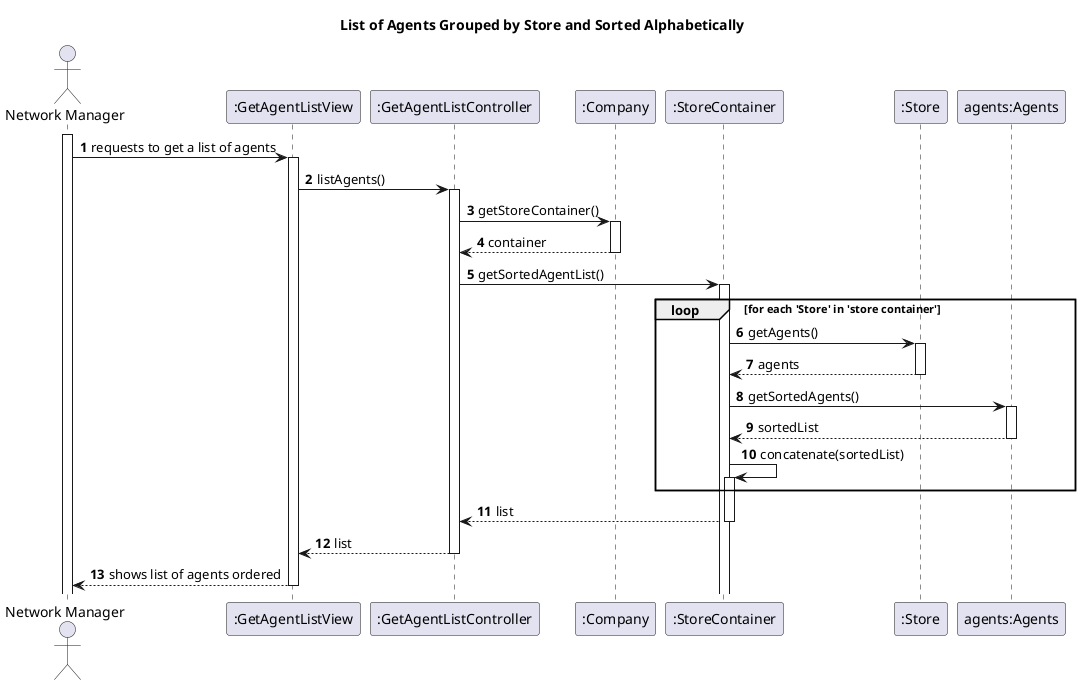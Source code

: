 @startuml
title List of Agents Grouped by Store and Sorted Alphabetically

autoactivate on
autonumber

actor "Network Manager" as User
participant ":GetAgentListView" as View
participant ":GetAgentListController" as Controller
participant ":Company" as Company
participant ":StoreContainer" as Container
participant ":Store" as Store
participant "agents:Agents" as Agents

activate User


User->View: requests to get a list of agents
View->Controller: listAgents()
Controller -> Company: getStoreContainer()
Company --> Controller: container
Controller -> Container: getSortedAgentList()
loop for each 'Store' in 'store container'
Container -> Store:getAgents()
Store --> Container: agents
Container -> Agents: getSortedAgents()
Agents --> Container: sortedList
Container -> Container: concatenate(sortedList)
end loop
Container --> Controller: list
Controller --> View: list
View --> User: shows list of agents ordered



@enduml